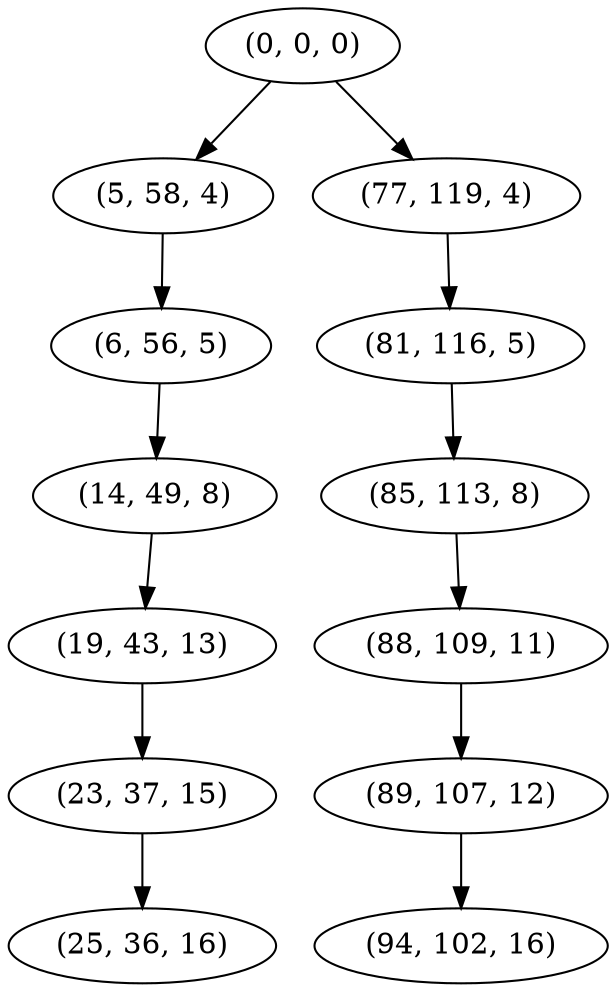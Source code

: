 digraph tree {
    "(0, 0, 0)";
    "(5, 58, 4)";
    "(6, 56, 5)";
    "(14, 49, 8)";
    "(19, 43, 13)";
    "(23, 37, 15)";
    "(25, 36, 16)";
    "(77, 119, 4)";
    "(81, 116, 5)";
    "(85, 113, 8)";
    "(88, 109, 11)";
    "(89, 107, 12)";
    "(94, 102, 16)";
    "(0, 0, 0)" -> "(5, 58, 4)";
    "(0, 0, 0)" -> "(77, 119, 4)";
    "(5, 58, 4)" -> "(6, 56, 5)";
    "(6, 56, 5)" -> "(14, 49, 8)";
    "(14, 49, 8)" -> "(19, 43, 13)";
    "(19, 43, 13)" -> "(23, 37, 15)";
    "(23, 37, 15)" -> "(25, 36, 16)";
    "(77, 119, 4)" -> "(81, 116, 5)";
    "(81, 116, 5)" -> "(85, 113, 8)";
    "(85, 113, 8)" -> "(88, 109, 11)";
    "(88, 109, 11)" -> "(89, 107, 12)";
    "(89, 107, 12)" -> "(94, 102, 16)";
}
